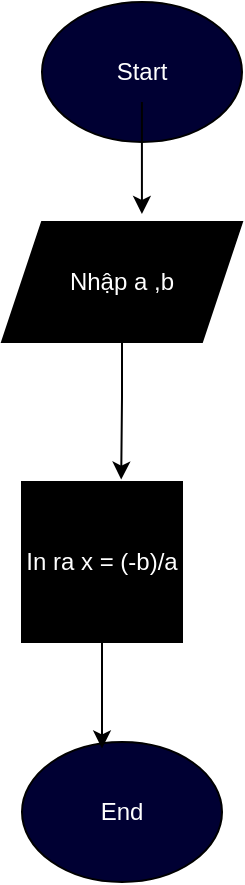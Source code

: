 <mxfile version="25.0.3">
  <diagram name="Page-1" id="q3uFHKvuZou4gTG6mtTF">
    <mxGraphModel dx="1042" dy="535" grid="1" gridSize="10" guides="1" tooltips="1" connect="1" arrows="1" fold="1" page="1" pageScale="1" pageWidth="850" pageHeight="1100" math="0" shadow="0">
      <root>
        <mxCell id="0" />
        <mxCell id="1" parent="0" />
        <mxCell id="n2ZgGeO-Q6lhi_R1fb4x-1" value="" style="ellipse;whiteSpace=wrap;html=1;fillColor=#000033;" vertex="1" parent="1">
          <mxGeometry x="220" width="100" height="70" as="geometry" />
        </mxCell>
        <mxCell id="n2ZgGeO-Q6lhi_R1fb4x-2" value="&lt;font color=&quot;#ffffff&quot;&gt;Start&lt;/font&gt;" style="text;strokeColor=none;align=center;fillColor=none;html=1;verticalAlign=middle;whiteSpace=wrap;rounded=0;" vertex="1" parent="1">
          <mxGeometry x="240" y="20" width="60" height="30" as="geometry" />
        </mxCell>
        <mxCell id="n2ZgGeO-Q6lhi_R1fb4x-3" value="" style="ellipse;whiteSpace=wrap;html=1;fillColor=#000033;" vertex="1" parent="1">
          <mxGeometry x="210" y="370" width="100" height="70" as="geometry" />
        </mxCell>
        <mxCell id="n2ZgGeO-Q6lhi_R1fb4x-4" value="&lt;font color=&quot;#ffffff&quot;&gt;End&lt;/font&gt;" style="text;strokeColor=none;align=center;fillColor=none;html=1;verticalAlign=middle;whiteSpace=wrap;rounded=0;" vertex="1" parent="1">
          <mxGeometry x="230" y="390" width="60" height="30" as="geometry" />
        </mxCell>
        <mxCell id="n2ZgGeO-Q6lhi_R1fb4x-5" value="" style="shape=parallelogram;perimeter=parallelogramPerimeter;whiteSpace=wrap;html=1;fixedSize=1;fillColor=#000000;" vertex="1" parent="1">
          <mxGeometry x="200" y="110" width="120" height="60" as="geometry" />
        </mxCell>
        <mxCell id="n2ZgGeO-Q6lhi_R1fb4x-6" value="&lt;font color=&quot;#ffffff&quot;&gt;Nhập a ,b&lt;/font&gt;" style="text;strokeColor=none;align=center;fillColor=none;html=1;verticalAlign=middle;whiteSpace=wrap;rounded=0;" vertex="1" parent="1">
          <mxGeometry x="230" y="125" width="60" height="30" as="geometry" />
        </mxCell>
        <mxCell id="n2ZgGeO-Q6lhi_R1fb4x-7" value="" style="whiteSpace=wrap;html=1;aspect=fixed;fillColor=#000000;" vertex="1" parent="1">
          <mxGeometry x="210" y="240" width="80" height="80" as="geometry" />
        </mxCell>
        <mxCell id="n2ZgGeO-Q6lhi_R1fb4x-8" value="&lt;font color=&quot;#ffffff&quot;&gt;In ra x = (-b)/a&lt;/font&gt;" style="text;strokeColor=none;align=center;fillColor=none;html=1;verticalAlign=middle;whiteSpace=wrap;rounded=0;" vertex="1" parent="1">
          <mxGeometry x="210" y="240" width="80" height="80" as="geometry" />
        </mxCell>
        <mxCell id="n2ZgGeO-Q6lhi_R1fb4x-9" style="edgeStyle=orthogonalEdgeStyle;rounded=0;orthogonalLoop=1;jettySize=auto;html=1;entryX=0.583;entryY=-0.067;entryDx=0;entryDy=0;entryPerimeter=0;" edge="1" parent="1" source="n2ZgGeO-Q6lhi_R1fb4x-2" target="n2ZgGeO-Q6lhi_R1fb4x-5">
          <mxGeometry relative="1" as="geometry" />
        </mxCell>
        <mxCell id="n2ZgGeO-Q6lhi_R1fb4x-10" style="edgeStyle=orthogonalEdgeStyle;rounded=0;orthogonalLoop=1;jettySize=auto;html=1;entryX=0.62;entryY=-0.015;entryDx=0;entryDy=0;entryPerimeter=0;" edge="1" parent="1" source="n2ZgGeO-Q6lhi_R1fb4x-6" target="n2ZgGeO-Q6lhi_R1fb4x-8">
          <mxGeometry relative="1" as="geometry" />
        </mxCell>
        <mxCell id="n2ZgGeO-Q6lhi_R1fb4x-11" style="edgeStyle=orthogonalEdgeStyle;rounded=0;orthogonalLoop=1;jettySize=auto;html=1;entryX=0.4;entryY=0.046;entryDx=0;entryDy=0;entryPerimeter=0;" edge="1" parent="1" source="n2ZgGeO-Q6lhi_R1fb4x-8" target="n2ZgGeO-Q6lhi_R1fb4x-3">
          <mxGeometry relative="1" as="geometry" />
        </mxCell>
      </root>
    </mxGraphModel>
  </diagram>
</mxfile>
